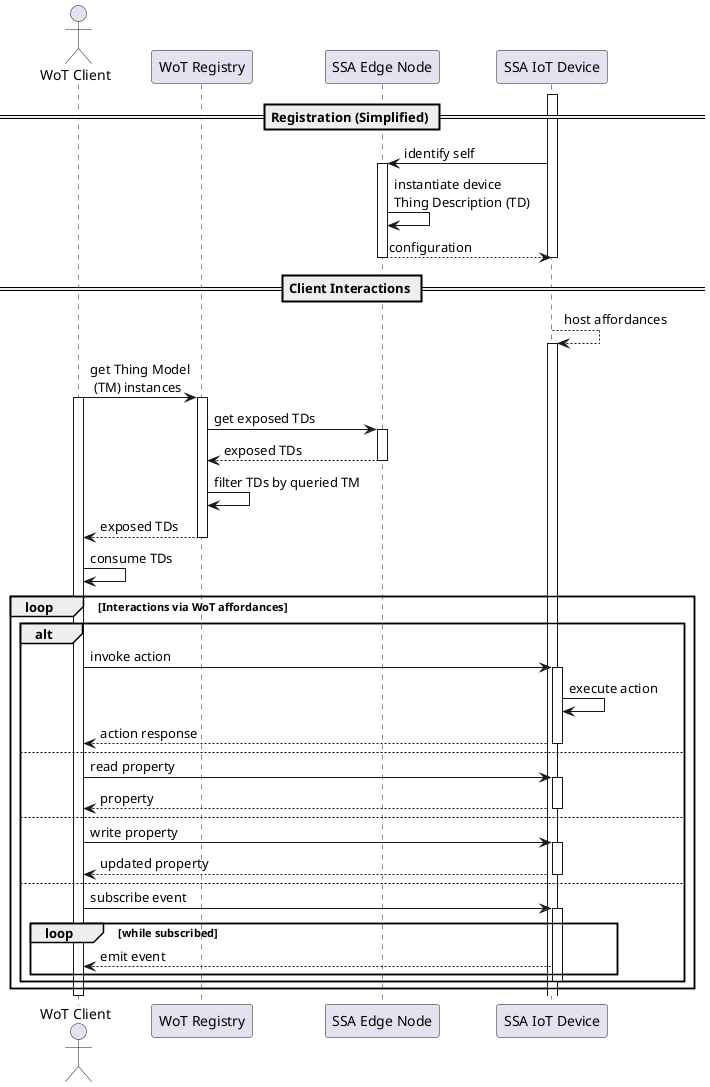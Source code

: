 @startuml

actor "WoT Client" as client
participant "WoT Registry" as wot
participant "SSA Edge Node" as edge
participant "SSA IoT Device"  as device

== Registration (Simplified) ==

activate device
device -> edge : identify self
activate edge
edge -> edge : instantiate device\nThing Description (TD)
edge --> device : configuration
deactivate edge
deactivate device

== Client Interactions == 

device --> device : host affordances
activate device

client -> wot : get Thing Model\n (TM) instances
activate client
activate wot

wot -> edge : get exposed TDs
activate edge
edge --> wot : exposed TDs
deactivate edge

wot -> wot : filter TDs by queried TM
wot --> client : exposed TDs
deactivate wot

client -> client : consume TDs

loop Interactions via WoT affordances
    alt
        client -> device : invoke action 
        activate device
        device -> device : execute action
        device --> client : action response
        deactivate device

    else 
        client -> device : read property
        activate device 
        device --> client : property
        deactivate device

    else 
        client -> device : write property
        activate device 
        device --> client : updated property
        deactivate device

    else
        client -> device : subscribe event
        activate device
        loop while subscribed
            device --> client : emit event
        end
        deactivate device
    end
end

deactivate client
@enduml
